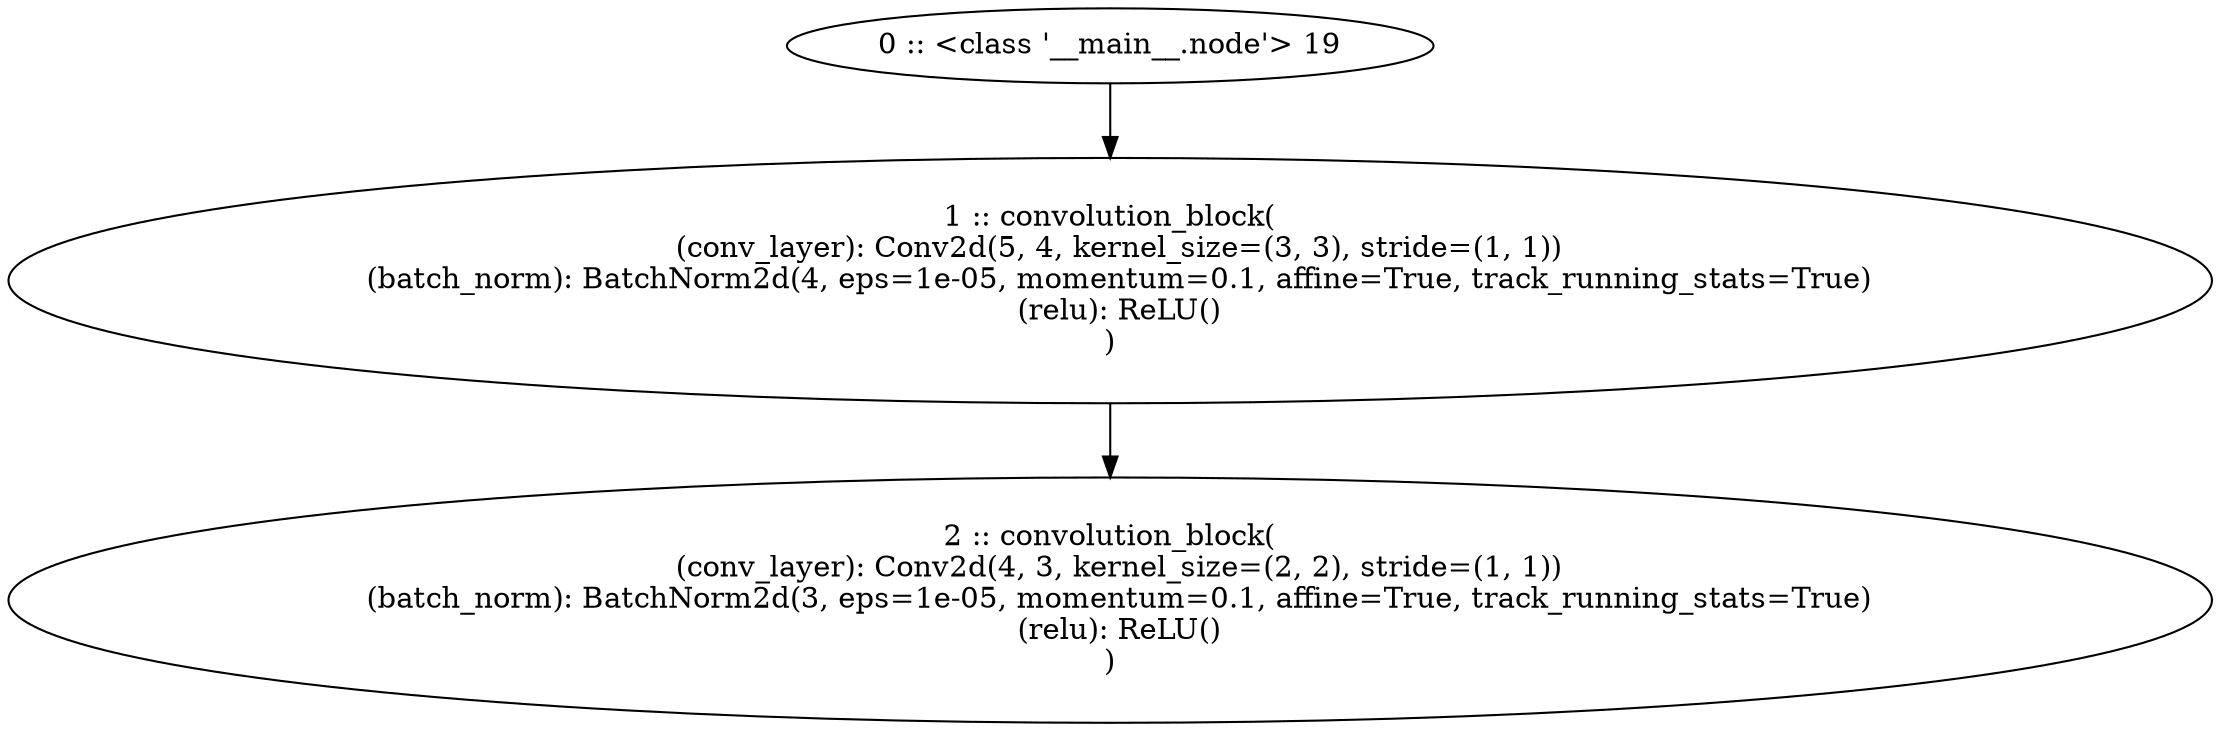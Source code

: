 // arch.gv
digraph arch {
	0 [label="0 :: <class '__main__.node'> 19"]
	1 [label="1 :: convolution_block(
  (conv_layer): Conv2d(5, 4, kernel_size=(3, 3), stride=(1, 1))
  (batch_norm): BatchNorm2d(4, eps=1e-05, momentum=0.1, affine=True, track_running_stats=True)
  (relu): ReLU()
)"]
	2 [label="2 :: convolution_block(
  (conv_layer): Conv2d(4, 3, kernel_size=(2, 2), stride=(1, 1))
  (batch_norm): BatchNorm2d(3, eps=1e-05, momentum=0.1, affine=True, track_running_stats=True)
  (relu): ReLU()
)"]
	0 -> 1
	1 -> 2
}
